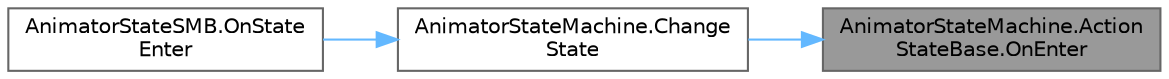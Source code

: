 digraph "AnimatorStateMachine.ActionStateBase.OnEnter"
{
 // LATEX_PDF_SIZE
  bgcolor="transparent";
  edge [fontname=Helvetica,fontsize=10,labelfontname=Helvetica,labelfontsize=10];
  node [fontname=Helvetica,fontsize=10,shape=box,height=0.2,width=0.4];
  rankdir="RL";
  Node1 [id="Node000001",label="AnimatorStateMachine.Action\lStateBase.OnEnter",height=0.2,width=0.4,color="gray40", fillcolor="grey60", style="filled", fontcolor="black",tooltip=" "];
  Node1 -> Node2 [id="edge1_Node000001_Node000002",dir="back",color="steelblue1",style="solid",tooltip=" "];
  Node2 [id="Node000002",label="AnimatorStateMachine.Change\lState",height=0.2,width=0.4,color="grey40", fillcolor="white", style="filled",URL="$class_animator_state_machine.html#a5fa1e8f26572b99d4d0dbc4dc08a1542",tooltip=" "];
  Node2 -> Node3 [id="edge2_Node000002_Node000003",dir="back",color="steelblue1",style="solid",tooltip=" "];
  Node3 [id="Node000003",label="AnimatorStateSMB.OnState\lEnter",height=0.2,width=0.4,color="grey40", fillcolor="white", style="filled",URL="$class_animator_state_s_m_b.html#a76f96e633838e49de5cab19b95506113",tooltip=" "];
}
